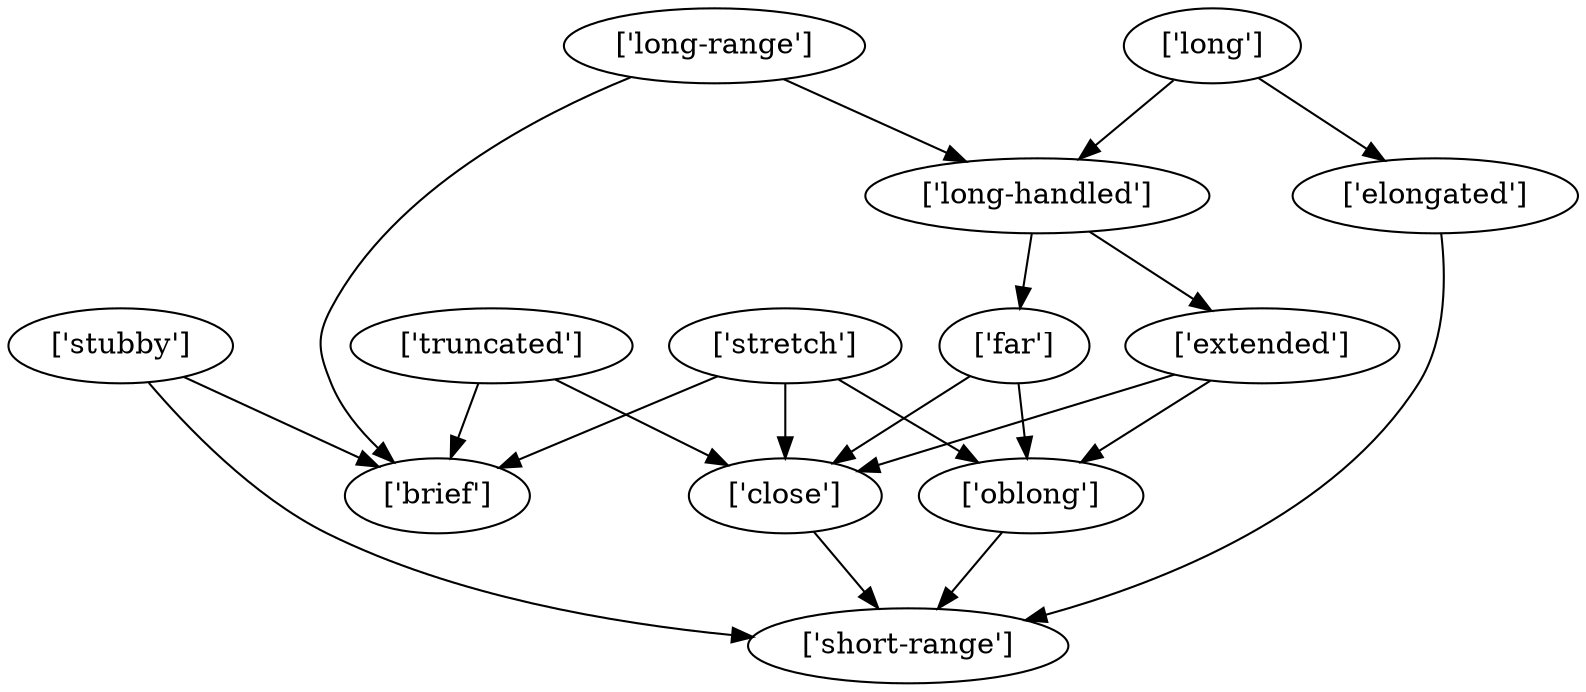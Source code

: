 strict digraph  {
	"['elongated']" -> "['short-range']";
	"['long-handled']" -> "['extended']";
	"['long-handled']" -> "['far']";
	"['extended']" -> "['oblong']";
	"['extended']" -> "['close']";
	"['far']" -> "['oblong']";
	"['far']" -> "['close']";
	"['oblong']" -> "['short-range']";
	"['stretch']" -> "['oblong']";
	"['stretch']" -> "['brief']";
	"['stretch']" -> "['close']";
	"['close']" -> "['short-range']";
	"['truncated']" -> "['brief']";
	"['truncated']" -> "['close']";
	"['long']" -> "['elongated']";
	"['long']" -> "['long-handled']";
	"['long-range']" -> "['long-handled']";
	"['long-range']" -> "['brief']";
	"['stubby']" -> "['short-range']";
	"['stubby']" -> "['brief']";
}

